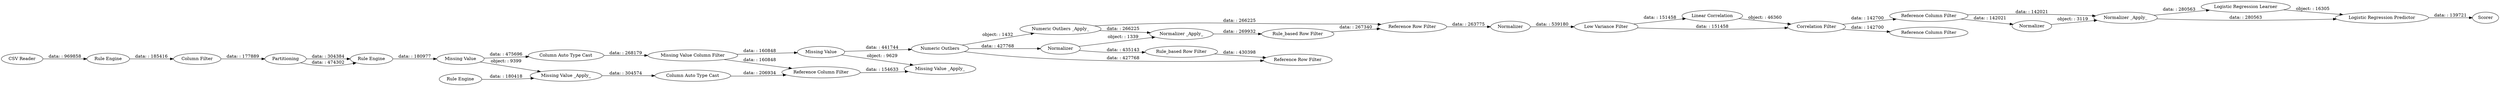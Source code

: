 digraph {
	"6013573892867484184_85" [label="Reference Column Filter"]
	"-2193710377256535595_24" [label=Partitioning]
	"-2193710377256535595_23" [label="Rule Engine"]
	"6361947043734400461_786" [label="Reference Row Filter"]
	"-5476216569386285699_77" [label="Rule Engine"]
	"6361947043734400461_775" [label="Rule_based Row Filter"]
	"6361947043734400461_66" [label="Numeric Outliers"]
	"-1930603668653385047_79" [label=Scorer]
	"-5476216569386285699_83" [label="Column Auto Type Cast"]
	"-1930603668653385047_78" [label="Logistic Regression Predictor"]
	"-5476216569386285699_81" [label="Missing Value Column Filter"]
	"6013573892867484184_84" [label=Normalizer]
	"-5476216569386285699_72" [label="Reference Column Filter"]
	"6361947043734400461_784" [label="Rule_based Row Filter"]
	"6361947043734400461_785" [label="Reference Row Filter"]
	"-2193710377256535595_55" [label=Normalizer]
	"6013573892867484184_66" [label="Correlation Filter"]
	"-1930603668653385047_77" [label="Logistic Regression Learner"]
	"-2193710377256535595_56" [label="Normalizer _Apply_"]
	"6361947043734400461_780" [label="Numeric Outliers _Apply_"]
	"6013573892867484184_76" [label="Linear Correlation"]
	"6013573892867484184_74" [label="Reference Column Filter"]
	"6361947043734400461_774" [label=Normalizer]
	"-5476216569386285699_64" [label="Missing Value _Apply_"]
	"6013573892867484184_53" [label="Low Variance Filter"]
	"-5476216569386285699_63" [label="Rule Engine"]
	"-5476216569386285699_82" [label="Missing Value"]
	"-5476216569386285699_78" [label="Missing Value"]
	"-5476216569386285699_73" [label="Missing Value _Apply_"]
	"-5476216569386285699_80" [label="Column Auto Type Cast"]
	"-2193710377256535595_26" [label="Column Filter"]
	"6361947043734400461_778" [label="Normalizer _Apply_"]
	"-1930603668653385047_59" [label="CSV Reader"]
	"-5476216569386285699_72" -> "-5476216569386285699_73" [label="data: : 154633"]
	"-5476216569386285699_77" -> "-5476216569386285699_78" [label="data: : 180977"]
	"6013573892867484184_84" -> "6013573892867484184_53" [label="data: : 539180"]
	"-5476216569386285699_80" -> "-5476216569386285699_81" [label="data: : 268179"]
	"6361947043734400461_66" -> "6361947043734400461_774" [label="data: : 427768"]
	"-2193710377256535595_26" -> "-2193710377256535595_24" [label="data: : 177889"]
	"6013573892867484184_85" -> "-2193710377256535595_56" [label="data: : 142021"]
	"-5476216569386285699_83" -> "-5476216569386285699_72" [label="data: : 206934"]
	"-5476216569386285699_64" -> "-5476216569386285699_83" [label="data: : 304574"]
	"6361947043734400461_66" -> "6361947043734400461_780" [label="object: : 1432"]
	"-2193710377256535595_56" -> "-1930603668653385047_77" [label="data: : 280563"]
	"-1930603668653385047_77" -> "-1930603668653385047_78" [label="object: : 16305"]
	"-5476216569386285699_63" -> "-5476216569386285699_64" [label="data: : 180418"]
	"6013573892867484184_76" -> "6013573892867484184_66" [label="object: : 46360"]
	"-1930603668653385047_78" -> "-1930603668653385047_79" [label="data: : 139721"]
	"6361947043734400461_774" -> "6361947043734400461_778" [label="object: : 1339"]
	"6013573892867484184_53" -> "6013573892867484184_66" [label="data: : 151458"]
	"6361947043734400461_775" -> "6361947043734400461_785" [label="data: : 430398"]
	"-5476216569386285699_81" -> "-5476216569386285699_72" [label="data: : 160848"]
	"-2193710377256535595_23" -> "-2193710377256535595_26" [label="data: : 185416"]
	"-5476216569386285699_78" -> "-5476216569386285699_64" [label="object: : 9399"]
	"6013573892867484184_85" -> "-2193710377256535595_55" [label="data: : 142021"]
	"6013573892867484184_66" -> "6013573892867484184_74" [label="data: : 142700"]
	"6361947043734400461_774" -> "6361947043734400461_775" [label="data: : 435143"]
	"-5476216569386285699_78" -> "-5476216569386285699_80" [label="data: : 475696"]
	"-2193710377256535595_24" -> "-5476216569386285699_77" [label="data: : 304384"]
	"-5476216569386285699_82" -> "6361947043734400461_66" [label="data: : 441744"]
	"6013573892867484184_53" -> "6013573892867484184_76" [label="data: : 151458"]
	"6361947043734400461_784" -> "6361947043734400461_786" [label="data: : 267340"]
	"6361947043734400461_778" -> "6361947043734400461_784" [label="data: : 269932"]
	"-1930603668653385047_59" -> "-2193710377256535595_23" [label="data: : 969858"]
	"6361947043734400461_780" -> "6361947043734400461_778" [label="data: : 266225"]
	"-2193710377256535595_55" -> "-2193710377256535595_56" [label="object: : 3119"]
	"-5476216569386285699_82" -> "-5476216569386285699_73" [label="object: : 9629"]
	"6361947043734400461_786" -> "6013573892867484184_84" [label="data: : 263775"]
	"-5476216569386285699_81" -> "-5476216569386285699_82" [label="data: : 160848"]
	"-2193710377256535595_24" -> "-5476216569386285699_77" [label="data: : 474302"]
	"6361947043734400461_66" -> "6361947043734400461_785" [label="data: : 427768"]
	"6013573892867484184_66" -> "6013573892867484184_85" [label="data: : 142700"]
	"6361947043734400461_780" -> "6361947043734400461_786" [label="data: : 266225"]
	"-2193710377256535595_56" -> "-1930603668653385047_78" [label="data: : 280563"]
	rankdir=LR
}
